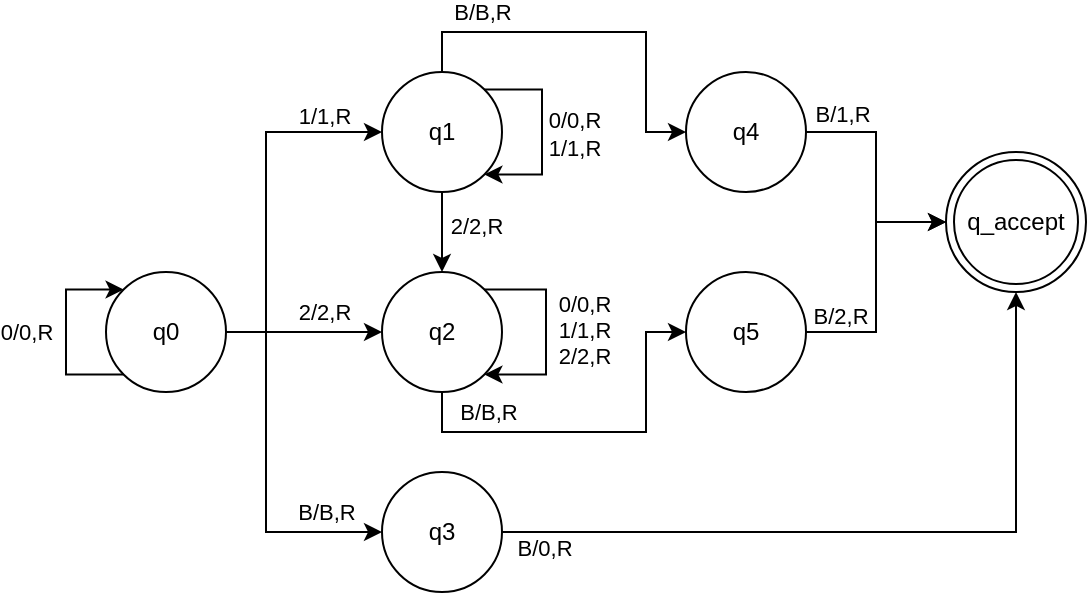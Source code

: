 <mxfile version="22.1.19" type="device">
  <diagram name="Page-1" id="W_B_G76pps4Zbc3CH-DW">
    <mxGraphModel dx="447" dy="376" grid="1" gridSize="10" guides="1" tooltips="1" connect="1" arrows="1" fold="1" page="1" pageScale="1" pageWidth="850" pageHeight="1100" math="0" shadow="0">
      <root>
        <mxCell id="0" />
        <mxCell id="1" parent="0" />
        <mxCell id="RH-4TFpWR5kqe6f-4Rrm-1" style="edgeStyle=orthogonalEdgeStyle;rounded=0;orthogonalLoop=1;jettySize=auto;html=1;entryX=0;entryY=0.5;entryDx=0;entryDy=0;" edge="1" parent="1" source="RH-4TFpWR5kqe6f-4Rrm-5" target="RH-4TFpWR5kqe6f-4Rrm-10">
          <mxGeometry relative="1" as="geometry">
            <Array as="points">
              <mxPoint x="370" y="320" />
              <mxPoint x="370" y="220" />
            </Array>
          </mxGeometry>
        </mxCell>
        <mxCell id="RH-4TFpWR5kqe6f-4Rrm-2" value="2/2,R" style="edgeLabel;html=1;align=center;verticalAlign=middle;resizable=0;points=[];" vertex="1" connectable="0" parent="RH-4TFpWR5kqe6f-4Rrm-1">
          <mxGeometry x="-0.615" y="2" relative="1" as="geometry">
            <mxPoint x="31" y="4" as="offset" />
          </mxGeometry>
        </mxCell>
        <mxCell id="RH-4TFpWR5kqe6f-4Rrm-26" value="1/1,R" style="edgeLabel;html=1;align=center;verticalAlign=middle;resizable=0;points=[];" vertex="1" connectable="0" parent="RH-4TFpWR5kqe6f-4Rrm-1">
          <mxGeometry x="0.53" y="1" relative="1" as="geometry">
            <mxPoint x="13" y="-7" as="offset" />
          </mxGeometry>
        </mxCell>
        <mxCell id="RH-4TFpWR5kqe6f-4Rrm-24" style="edgeStyle=orthogonalEdgeStyle;rounded=0;orthogonalLoop=1;jettySize=auto;html=1;entryX=0;entryY=0.5;entryDx=0;entryDy=0;" edge="1" parent="1" source="RH-4TFpWR5kqe6f-4Rrm-5" target="RH-4TFpWR5kqe6f-4Rrm-15">
          <mxGeometry relative="1" as="geometry" />
        </mxCell>
        <mxCell id="RH-4TFpWR5kqe6f-4Rrm-25" style="edgeStyle=orthogonalEdgeStyle;rounded=0;orthogonalLoop=1;jettySize=auto;html=1;entryX=0;entryY=0.5;entryDx=0;entryDy=0;" edge="1" parent="1" source="RH-4TFpWR5kqe6f-4Rrm-5" target="RH-4TFpWR5kqe6f-4Rrm-20">
          <mxGeometry relative="1" as="geometry">
            <Array as="points">
              <mxPoint x="370" y="320" />
              <mxPoint x="370" y="420" />
            </Array>
          </mxGeometry>
        </mxCell>
        <mxCell id="RH-4TFpWR5kqe6f-4Rrm-27" value="B/B,R" style="edgeLabel;html=1;align=center;verticalAlign=middle;resizable=0;points=[];" vertex="1" connectable="0" parent="RH-4TFpWR5kqe6f-4Rrm-25">
          <mxGeometry x="0.498" relative="1" as="geometry">
            <mxPoint x="16" y="-10" as="offset" />
          </mxGeometry>
        </mxCell>
        <mxCell id="RH-4TFpWR5kqe6f-4Rrm-5" value="q0" style="ellipse;whiteSpace=wrap;html=1;" vertex="1" parent="1">
          <mxGeometry x="290" y="290" width="60" height="60" as="geometry" />
        </mxCell>
        <mxCell id="RH-4TFpWR5kqe6f-4Rrm-31" style="edgeStyle=orthogonalEdgeStyle;rounded=0;orthogonalLoop=1;jettySize=auto;html=1;entryX=0.5;entryY=0;entryDx=0;entryDy=0;" edge="1" parent="1" source="RH-4TFpWR5kqe6f-4Rrm-10" target="RH-4TFpWR5kqe6f-4Rrm-15">
          <mxGeometry relative="1" as="geometry" />
        </mxCell>
        <mxCell id="RH-4TFpWR5kqe6f-4Rrm-32" value="2/2,R" style="edgeLabel;html=1;align=center;verticalAlign=middle;resizable=0;points=[];" vertex="1" connectable="0" parent="RH-4TFpWR5kqe6f-4Rrm-31">
          <mxGeometry x="-0.157" y="-3" relative="1" as="geometry">
            <mxPoint x="20" as="offset" />
          </mxGeometry>
        </mxCell>
        <mxCell id="RH-4TFpWR5kqe6f-4Rrm-37" style="edgeStyle=orthogonalEdgeStyle;rounded=0;orthogonalLoop=1;jettySize=auto;html=1;exitX=0.5;exitY=0;exitDx=0;exitDy=0;entryX=0;entryY=0.5;entryDx=0;entryDy=0;" edge="1" parent="1" source="RH-4TFpWR5kqe6f-4Rrm-10" target="RH-4TFpWR5kqe6f-4Rrm-43">
          <mxGeometry relative="1" as="geometry">
            <Array as="points">
              <mxPoint x="458" y="170" />
              <mxPoint x="560" y="170" />
              <mxPoint x="560" y="220" />
            </Array>
          </mxGeometry>
        </mxCell>
        <mxCell id="RH-4TFpWR5kqe6f-4Rrm-44" value="B/B,R" style="edgeLabel;html=1;align=center;verticalAlign=middle;resizable=0;points=[];" vertex="1" connectable="0" parent="RH-4TFpWR5kqe6f-4Rrm-37">
          <mxGeometry x="-0.219" y="1" relative="1" as="geometry">
            <mxPoint x="-35" y="-9" as="offset" />
          </mxGeometry>
        </mxCell>
        <mxCell id="RH-4TFpWR5kqe6f-4Rrm-10" value="q1" style="ellipse;whiteSpace=wrap;html=1;" vertex="1" parent="1">
          <mxGeometry x="428" y="190" width="60" height="60" as="geometry" />
        </mxCell>
        <mxCell id="RH-4TFpWR5kqe6f-4Rrm-35" style="edgeStyle=orthogonalEdgeStyle;rounded=0;orthogonalLoop=1;jettySize=auto;html=1;entryX=0;entryY=0.5;entryDx=0;entryDy=0;exitX=0.5;exitY=1;exitDx=0;exitDy=0;" edge="1" parent="1" source="RH-4TFpWR5kqe6f-4Rrm-15" target="RH-4TFpWR5kqe6f-4Rrm-42">
          <mxGeometry relative="1" as="geometry">
            <mxPoint x="458.0" y="380" as="targetPoint" />
            <Array as="points">
              <mxPoint x="458" y="370" />
              <mxPoint x="560" y="370" />
              <mxPoint x="560" y="320" />
            </Array>
          </mxGeometry>
        </mxCell>
        <mxCell id="RH-4TFpWR5kqe6f-4Rrm-45" value="B/B,R" style="edgeLabel;html=1;align=center;verticalAlign=middle;resizable=0;points=[];" vertex="1" connectable="0" parent="RH-4TFpWR5kqe6f-4Rrm-35">
          <mxGeometry x="-0.189" y="2" relative="1" as="geometry">
            <mxPoint x="-35" y="-8" as="offset" />
          </mxGeometry>
        </mxCell>
        <mxCell id="RH-4TFpWR5kqe6f-4Rrm-15" value="q2" style="ellipse;whiteSpace=wrap;html=1;" vertex="1" parent="1">
          <mxGeometry x="428" y="290" width="60" height="60" as="geometry" />
        </mxCell>
        <mxCell id="RH-4TFpWR5kqe6f-4Rrm-36" style="edgeStyle=orthogonalEdgeStyle;rounded=0;orthogonalLoop=1;jettySize=auto;html=1;" edge="1" parent="1" source="RH-4TFpWR5kqe6f-4Rrm-20" target="RH-4TFpWR5kqe6f-4Rrm-23">
          <mxGeometry relative="1" as="geometry" />
        </mxCell>
        <mxCell id="RH-4TFpWR5kqe6f-4Rrm-38" value="B/0,R" style="edgeLabel;html=1;align=center;verticalAlign=middle;resizable=0;points=[];" vertex="1" connectable="0" parent="RH-4TFpWR5kqe6f-4Rrm-36">
          <mxGeometry x="-0.621" y="-1" relative="1" as="geometry">
            <mxPoint x="-51" y="7" as="offset" />
          </mxGeometry>
        </mxCell>
        <mxCell id="RH-4TFpWR5kqe6f-4Rrm-20" value="q3" style="ellipse;whiteSpace=wrap;html=1;" vertex="1" parent="1">
          <mxGeometry x="428" y="390" width="60" height="60" as="geometry" />
        </mxCell>
        <mxCell id="RH-4TFpWR5kqe6f-4Rrm-21" style="edgeStyle=orthogonalEdgeStyle;rounded=0;orthogonalLoop=1;jettySize=auto;html=1;entryX=0;entryY=0;entryDx=0;entryDy=0;exitX=0;exitY=1;exitDx=0;exitDy=0;" edge="1" parent="1" source="RH-4TFpWR5kqe6f-4Rrm-5" target="RH-4TFpWR5kqe6f-4Rrm-5">
          <mxGeometry relative="1" as="geometry">
            <mxPoint x="259.97" y="240" as="sourcePoint" />
            <mxPoint x="229.97" y="270" as="targetPoint" />
            <Array as="points">
              <mxPoint x="270" y="341" />
              <mxPoint x="270" y="299" />
            </Array>
          </mxGeometry>
        </mxCell>
        <mxCell id="RH-4TFpWR5kqe6f-4Rrm-22" value="0/0,R" style="edgeLabel;html=1;align=center;verticalAlign=middle;resizable=0;points=[];" vertex="1" connectable="0" parent="RH-4TFpWR5kqe6f-4Rrm-21">
          <mxGeometry x="-0.383" relative="1" as="geometry">
            <mxPoint x="-20" y="-19" as="offset" />
          </mxGeometry>
        </mxCell>
        <mxCell id="RH-4TFpWR5kqe6f-4Rrm-23" value="q_accept" style="ellipse;shape=doubleEllipse;whiteSpace=wrap;html=1;aspect=fixed;" vertex="1" parent="1">
          <mxGeometry x="710" y="230" width="70" height="70" as="geometry" />
        </mxCell>
        <mxCell id="RH-4TFpWR5kqe6f-4Rrm-28" style="edgeStyle=orthogonalEdgeStyle;rounded=0;orthogonalLoop=1;jettySize=auto;html=1;exitX=1;exitY=0;exitDx=0;exitDy=0;entryX=1;entryY=1;entryDx=0;entryDy=0;" edge="1" parent="1" source="RH-4TFpWR5kqe6f-4Rrm-10" target="RH-4TFpWR5kqe6f-4Rrm-10">
          <mxGeometry relative="1" as="geometry">
            <mxPoint x="480" y="200" as="targetPoint" />
            <Array as="points">
              <mxPoint x="508" y="199" />
              <mxPoint x="508" y="241" />
            </Array>
          </mxGeometry>
        </mxCell>
        <mxCell id="RH-4TFpWR5kqe6f-4Rrm-30" value="0/0,R&lt;br&gt;1/1,R" style="edgeLabel;html=1;align=center;verticalAlign=middle;resizable=0;points=[];" vertex="1" connectable="0" parent="RH-4TFpWR5kqe6f-4Rrm-28">
          <mxGeometry x="-0.251" relative="1" as="geometry">
            <mxPoint x="16" y="13" as="offset" />
          </mxGeometry>
        </mxCell>
        <mxCell id="RH-4TFpWR5kqe6f-4Rrm-33" style="edgeStyle=orthogonalEdgeStyle;rounded=0;orthogonalLoop=1;jettySize=auto;html=1;exitX=1;exitY=0;exitDx=0;exitDy=0;entryX=1;entryY=1;entryDx=0;entryDy=0;" edge="1" parent="1" source="RH-4TFpWR5kqe6f-4Rrm-15" target="RH-4TFpWR5kqe6f-4Rrm-15">
          <mxGeometry relative="1" as="geometry">
            <Array as="points">
              <mxPoint x="510" y="299" />
              <mxPoint x="510" y="341" />
            </Array>
          </mxGeometry>
        </mxCell>
        <mxCell id="RH-4TFpWR5kqe6f-4Rrm-34" value="0/0,R&lt;br&gt;1/1,R&lt;br&gt;2/2,R" style="edgeLabel;html=1;align=center;verticalAlign=middle;resizable=0;points=[];" vertex="1" connectable="0" parent="RH-4TFpWR5kqe6f-4Rrm-33">
          <mxGeometry x="0.137" y="-1" relative="1" as="geometry">
            <mxPoint x="20" y="-8" as="offset" />
          </mxGeometry>
        </mxCell>
        <mxCell id="RH-4TFpWR5kqe6f-4Rrm-47" style="edgeStyle=orthogonalEdgeStyle;rounded=0;orthogonalLoop=1;jettySize=auto;html=1;entryX=0;entryY=0.5;entryDx=0;entryDy=0;" edge="1" parent="1" source="RH-4TFpWR5kqe6f-4Rrm-42" target="RH-4TFpWR5kqe6f-4Rrm-23">
          <mxGeometry relative="1" as="geometry" />
        </mxCell>
        <mxCell id="RH-4TFpWR5kqe6f-4Rrm-49" value="B/2,R" style="edgeLabel;html=1;align=center;verticalAlign=middle;resizable=0;points=[];" vertex="1" connectable="0" parent="RH-4TFpWR5kqe6f-4Rrm-47">
          <mxGeometry x="-0.666" relative="1" as="geometry">
            <mxPoint x="-4" y="-8" as="offset" />
          </mxGeometry>
        </mxCell>
        <mxCell id="RH-4TFpWR5kqe6f-4Rrm-42" value="q5" style="ellipse;whiteSpace=wrap;html=1;" vertex="1" parent="1">
          <mxGeometry x="580" y="290" width="60" height="60" as="geometry" />
        </mxCell>
        <mxCell id="RH-4TFpWR5kqe6f-4Rrm-46" style="edgeStyle=orthogonalEdgeStyle;rounded=0;orthogonalLoop=1;jettySize=auto;html=1;entryX=0;entryY=0.5;entryDx=0;entryDy=0;" edge="1" parent="1" source="RH-4TFpWR5kqe6f-4Rrm-43" target="RH-4TFpWR5kqe6f-4Rrm-23">
          <mxGeometry relative="1" as="geometry" />
        </mxCell>
        <mxCell id="RH-4TFpWR5kqe6f-4Rrm-48" value="B/1,R" style="edgeLabel;html=1;align=center;verticalAlign=middle;resizable=0;points=[];" vertex="1" connectable="0" parent="RH-4TFpWR5kqe6f-4Rrm-46">
          <mxGeometry x="-0.65" y="-2" relative="1" as="geometry">
            <mxPoint x="-2" y="-11" as="offset" />
          </mxGeometry>
        </mxCell>
        <mxCell id="RH-4TFpWR5kqe6f-4Rrm-43" value="q4" style="ellipse;whiteSpace=wrap;html=1;" vertex="1" parent="1">
          <mxGeometry x="580" y="190" width="60" height="60" as="geometry" />
        </mxCell>
      </root>
    </mxGraphModel>
  </diagram>
</mxfile>
